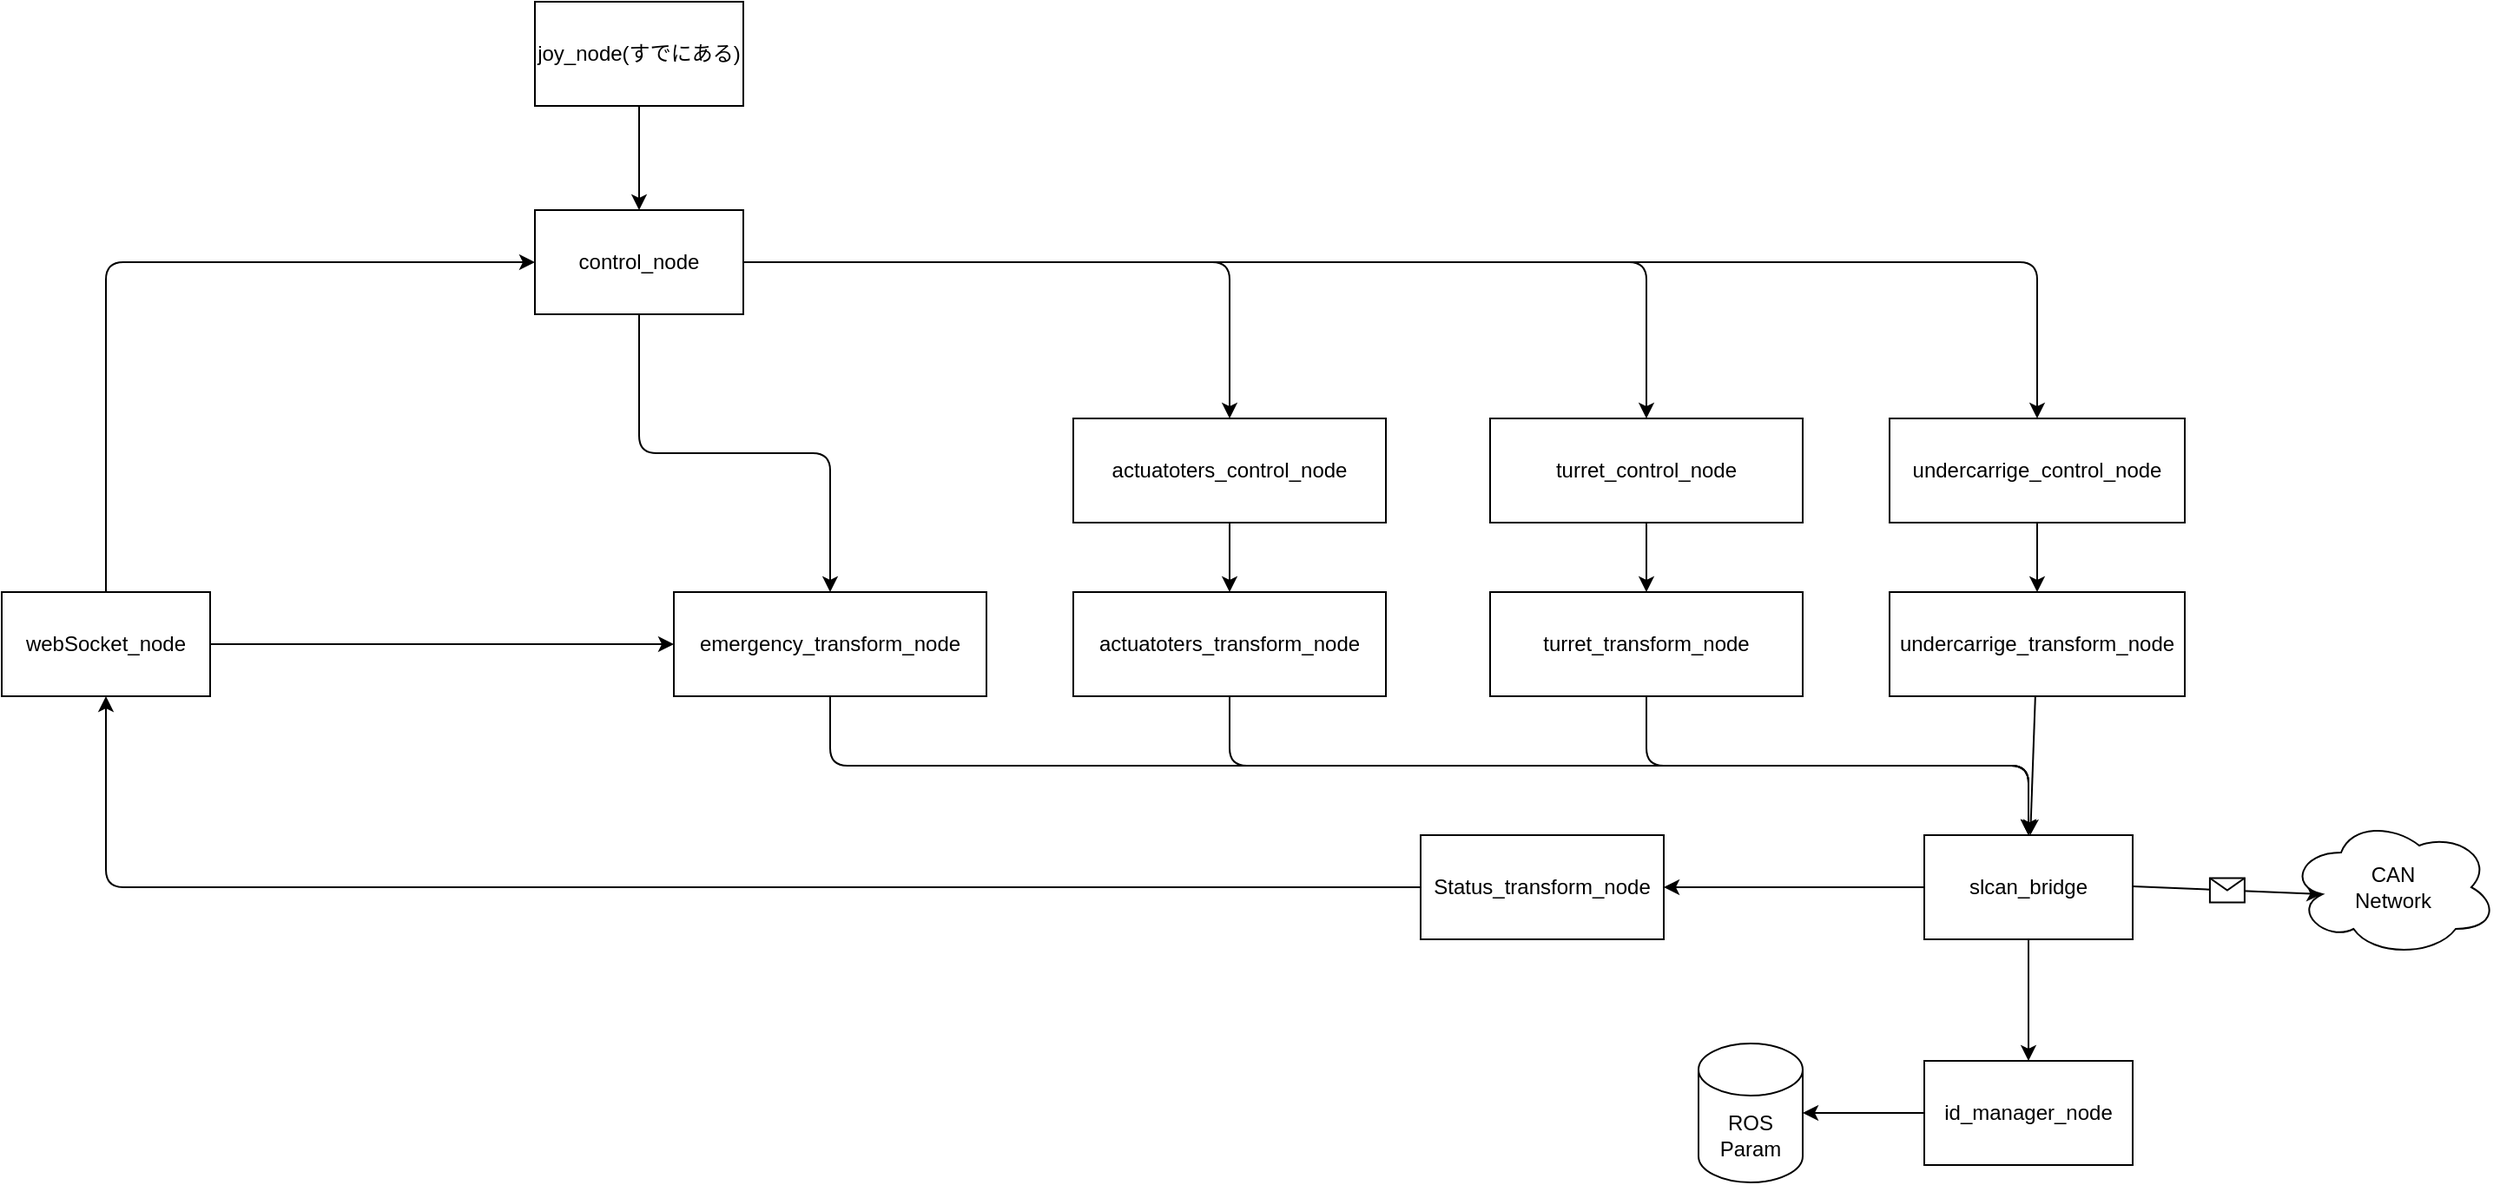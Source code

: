 <mxfile>
    <diagram id="aY2pUV-jQ6ZrbIyPdu9o" name="ページ1">
        <mxGraphModel dx="2420" dy="1811" grid="1" gridSize="10" guides="1" tooltips="1" connect="1" arrows="1" fold="1" page="1" pageScale="1" pageWidth="827" pageHeight="1169" math="0" shadow="0">
            <root>
                <mxCell id="0"/>
                <mxCell id="1" parent="0"/>
                <mxCell id="2" value="slcan_bridge" style="rounded=0;whiteSpace=wrap;html=1;" parent="1" vertex="1">
                    <mxGeometry x="280" y="340" width="120" height="60" as="geometry"/>
                </mxCell>
                <mxCell id="3" value="" style="endArrow=classic;html=1;entryX=0.16;entryY=0.55;entryDx=0;entryDy=0;entryPerimeter=0;" parent="1" target="5" edge="1">
                    <mxGeometry relative="1" as="geometry">
                        <mxPoint x="400" y="369.5" as="sourcePoint"/>
                        <mxPoint x="500" y="369.5" as="targetPoint"/>
                    </mxGeometry>
                </mxCell>
                <mxCell id="4" value="" style="shape=message;html=1;outlineConnect=0;" parent="3" vertex="1">
                    <mxGeometry width="20" height="14" relative="1" as="geometry">
                        <mxPoint x="-10" y="-7" as="offset"/>
                    </mxGeometry>
                </mxCell>
                <mxCell id="5" value="CAN&lt;br&gt;Network" style="ellipse;shape=cloud;whiteSpace=wrap;html=1;" parent="1" vertex="1">
                    <mxGeometry x="490" y="330" width="120" height="80" as="geometry"/>
                </mxCell>
                <mxCell id="8" value="" style="edgeStyle=none;html=1;" parent="1" source="6" target="7" edge="1">
                    <mxGeometry relative="1" as="geometry"/>
                </mxCell>
                <mxCell id="6" value="undercarrige_transform_node" style="rounded=0;whiteSpace=wrap;html=1;" parent="1" vertex="1">
                    <mxGeometry x="260" y="200" width="170" height="60" as="geometry"/>
                </mxCell>
                <mxCell id="33" style="edgeStyle=orthogonalEdgeStyle;html=1;exitX=0.5;exitY=1;exitDx=0;exitDy=0;" parent="1" source="7" target="31" edge="1">
                    <mxGeometry relative="1" as="geometry"/>
                </mxCell>
                <mxCell id="7" value="slcan_bridge" style="rounded=0;whiteSpace=wrap;html=1;" parent="1" vertex="1">
                    <mxGeometry x="280" y="340" width="120" height="60" as="geometry"/>
                </mxCell>
                <mxCell id="9" value="ROS Param" style="shape=cylinder3;whiteSpace=wrap;html=1;boundedLbl=1;backgroundOutline=1;size=15;" parent="1" vertex="1">
                    <mxGeometry x="150" y="460" width="60" height="80" as="geometry"/>
                </mxCell>
                <mxCell id="13" style="edgeStyle=orthogonalEdgeStyle;html=1;exitX=0.5;exitY=1;exitDx=0;exitDy=0;entryX=0.5;entryY=0;entryDx=0;entryDy=0;" parent="1" source="12" target="7" edge="1">
                    <mxGeometry relative="1" as="geometry"/>
                </mxCell>
                <mxCell id="12" value="turret_transform_node" style="rounded=0;whiteSpace=wrap;html=1;" parent="1" vertex="1">
                    <mxGeometry x="30" y="200" width="180" height="60" as="geometry"/>
                </mxCell>
                <mxCell id="41" style="edgeStyle=orthogonalEdgeStyle;html=1;exitX=0.5;exitY=1;exitDx=0;exitDy=0;entryX=0.5;entryY=0;entryDx=0;entryDy=0;" edge="1" parent="1" source="14" target="12">
                    <mxGeometry relative="1" as="geometry"/>
                </mxCell>
                <mxCell id="14" value="turret_control_node" style="rounded=0;whiteSpace=wrap;html=1;" parent="1" vertex="1">
                    <mxGeometry x="30" y="100" width="180" height="60" as="geometry"/>
                </mxCell>
                <mxCell id="16" style="edgeStyle=none;html=1;exitX=0.5;exitY=1;exitDx=0;exitDy=0;entryX=0.5;entryY=0;entryDx=0;entryDy=0;" parent="1" source="15" target="6" edge="1">
                    <mxGeometry relative="1" as="geometry"/>
                </mxCell>
                <mxCell id="15" value="undercarrige_control_node" style="rounded=0;whiteSpace=wrap;html=1;" parent="1" vertex="1">
                    <mxGeometry x="260" y="100" width="170" height="60" as="geometry"/>
                </mxCell>
                <mxCell id="17" value="" style="endArrow=classic;html=1;exitX=0;exitY=0.5;exitDx=0;exitDy=0;" parent="1" source="7" target="18" edge="1">
                    <mxGeometry width="50" height="50" relative="1" as="geometry">
                        <mxPoint x="150" y="400" as="sourcePoint"/>
                        <mxPoint x="120" y="370" as="targetPoint"/>
                    </mxGeometry>
                </mxCell>
                <mxCell id="46" style="edgeStyle=orthogonalEdgeStyle;html=1;exitX=0;exitY=0.5;exitDx=0;exitDy=0;entryX=0.5;entryY=1;entryDx=0;entryDy=0;" edge="1" parent="1" source="18" target="26">
                    <mxGeometry relative="1" as="geometry"/>
                </mxCell>
                <mxCell id="18" value="Status_transform_node" style="rounded=0;whiteSpace=wrap;html=1;" parent="1" vertex="1">
                    <mxGeometry x="-10" y="340" width="140" height="60" as="geometry"/>
                </mxCell>
                <mxCell id="23" style="edgeStyle=orthogonalEdgeStyle;html=1;exitX=1;exitY=0.5;exitDx=0;exitDy=0;" parent="1" source="22" target="14" edge="1">
                    <mxGeometry relative="1" as="geometry"/>
                </mxCell>
                <mxCell id="24" style="edgeStyle=orthogonalEdgeStyle;html=1;exitX=1;exitY=0.5;exitDx=0;exitDy=0;" parent="1" source="22" target="15" edge="1">
                    <mxGeometry relative="1" as="geometry"/>
                </mxCell>
                <mxCell id="39" style="edgeStyle=orthogonalEdgeStyle;html=1;exitX=1;exitY=0.5;exitDx=0;exitDy=0;entryX=0.5;entryY=0;entryDx=0;entryDy=0;" edge="1" parent="1" source="22" target="37">
                    <mxGeometry relative="1" as="geometry"/>
                </mxCell>
                <mxCell id="44" style="edgeStyle=orthogonalEdgeStyle;html=1;exitX=0.5;exitY=1;exitDx=0;exitDy=0;entryX=0.5;entryY=0;entryDx=0;entryDy=0;" edge="1" parent="1" source="22" target="42">
                    <mxGeometry relative="1" as="geometry"/>
                </mxCell>
                <mxCell id="22" value="control_node" style="rounded=0;whiteSpace=wrap;html=1;" parent="1" vertex="1">
                    <mxGeometry x="-520" y="-20" width="120" height="60" as="geometry"/>
                </mxCell>
                <mxCell id="27" style="edgeStyle=orthogonalEdgeStyle;html=1;exitX=0.5;exitY=0;exitDx=0;exitDy=0;entryX=0;entryY=0.5;entryDx=0;entryDy=0;" parent="1" source="26" target="22" edge="1">
                    <mxGeometry relative="1" as="geometry">
                        <mxPoint x="-210" y="70" as="targetPoint"/>
                    </mxGeometry>
                </mxCell>
                <mxCell id="45" style="edgeStyle=orthogonalEdgeStyle;html=1;exitX=1;exitY=0.5;exitDx=0;exitDy=0;entryX=0;entryY=0.5;entryDx=0;entryDy=0;" edge="1" parent="1" source="26" target="42">
                    <mxGeometry relative="1" as="geometry"/>
                </mxCell>
                <mxCell id="26" value="webSocket_node" style="rounded=0;whiteSpace=wrap;html=1;" parent="1" vertex="1">
                    <mxGeometry x="-827" y="200" width="120" height="60" as="geometry"/>
                </mxCell>
                <mxCell id="30" style="edgeStyle=orthogonalEdgeStyle;html=1;exitX=0.5;exitY=1;exitDx=0;exitDy=0;entryX=0.5;entryY=0;entryDx=0;entryDy=0;" parent="1" source="29" target="22" edge="1">
                    <mxGeometry relative="1" as="geometry"/>
                </mxCell>
                <mxCell id="29" value="joy_node(すでにある)" style="rounded=0;whiteSpace=wrap;html=1;" parent="1" vertex="1">
                    <mxGeometry x="-520" y="-140" width="120" height="60" as="geometry"/>
                </mxCell>
                <mxCell id="34" style="edgeStyle=orthogonalEdgeStyle;html=1;exitX=0;exitY=0.5;exitDx=0;exitDy=0;entryX=1;entryY=0.5;entryDx=0;entryDy=0;entryPerimeter=0;" parent="1" source="31" target="9" edge="1">
                    <mxGeometry relative="1" as="geometry">
                        <mxPoint x="170" y="500" as="targetPoint"/>
                    </mxGeometry>
                </mxCell>
                <mxCell id="31" value="id_manager_node" style="rounded=0;whiteSpace=wrap;html=1;" parent="1" vertex="1">
                    <mxGeometry x="280" y="470" width="120" height="60" as="geometry"/>
                </mxCell>
                <mxCell id="38" style="edgeStyle=orthogonalEdgeStyle;html=1;exitX=0.5;exitY=1;exitDx=0;exitDy=0;entryX=0.5;entryY=0;entryDx=0;entryDy=0;" edge="1" parent="1" source="35" target="7">
                    <mxGeometry relative="1" as="geometry"/>
                </mxCell>
                <mxCell id="35" value="actuatoters_transform_node" style="rounded=0;whiteSpace=wrap;html=1;" vertex="1" parent="1">
                    <mxGeometry x="-210" y="200" width="180" height="60" as="geometry"/>
                </mxCell>
                <mxCell id="40" style="edgeStyle=orthogonalEdgeStyle;html=1;exitX=0.5;exitY=1;exitDx=0;exitDy=0;entryX=0.5;entryY=0;entryDx=0;entryDy=0;" edge="1" parent="1" source="37" target="35">
                    <mxGeometry relative="1" as="geometry"/>
                </mxCell>
                <mxCell id="37" value="actuatoters_control_node" style="rounded=0;whiteSpace=wrap;html=1;" vertex="1" parent="1">
                    <mxGeometry x="-210" y="100" width="180" height="60" as="geometry"/>
                </mxCell>
                <mxCell id="43" style="edgeStyle=orthogonalEdgeStyle;html=1;exitX=0.5;exitY=1;exitDx=0;exitDy=0;entryX=0.5;entryY=0;entryDx=0;entryDy=0;" edge="1" parent="1" source="42" target="7">
                    <mxGeometry relative="1" as="geometry"/>
                </mxCell>
                <mxCell id="42" value="emergency_transform_node" style="rounded=0;whiteSpace=wrap;html=1;" vertex="1" parent="1">
                    <mxGeometry x="-440" y="200" width="180" height="60" as="geometry"/>
                </mxCell>
            </root>
        </mxGraphModel>
    </diagram>
</mxfile>